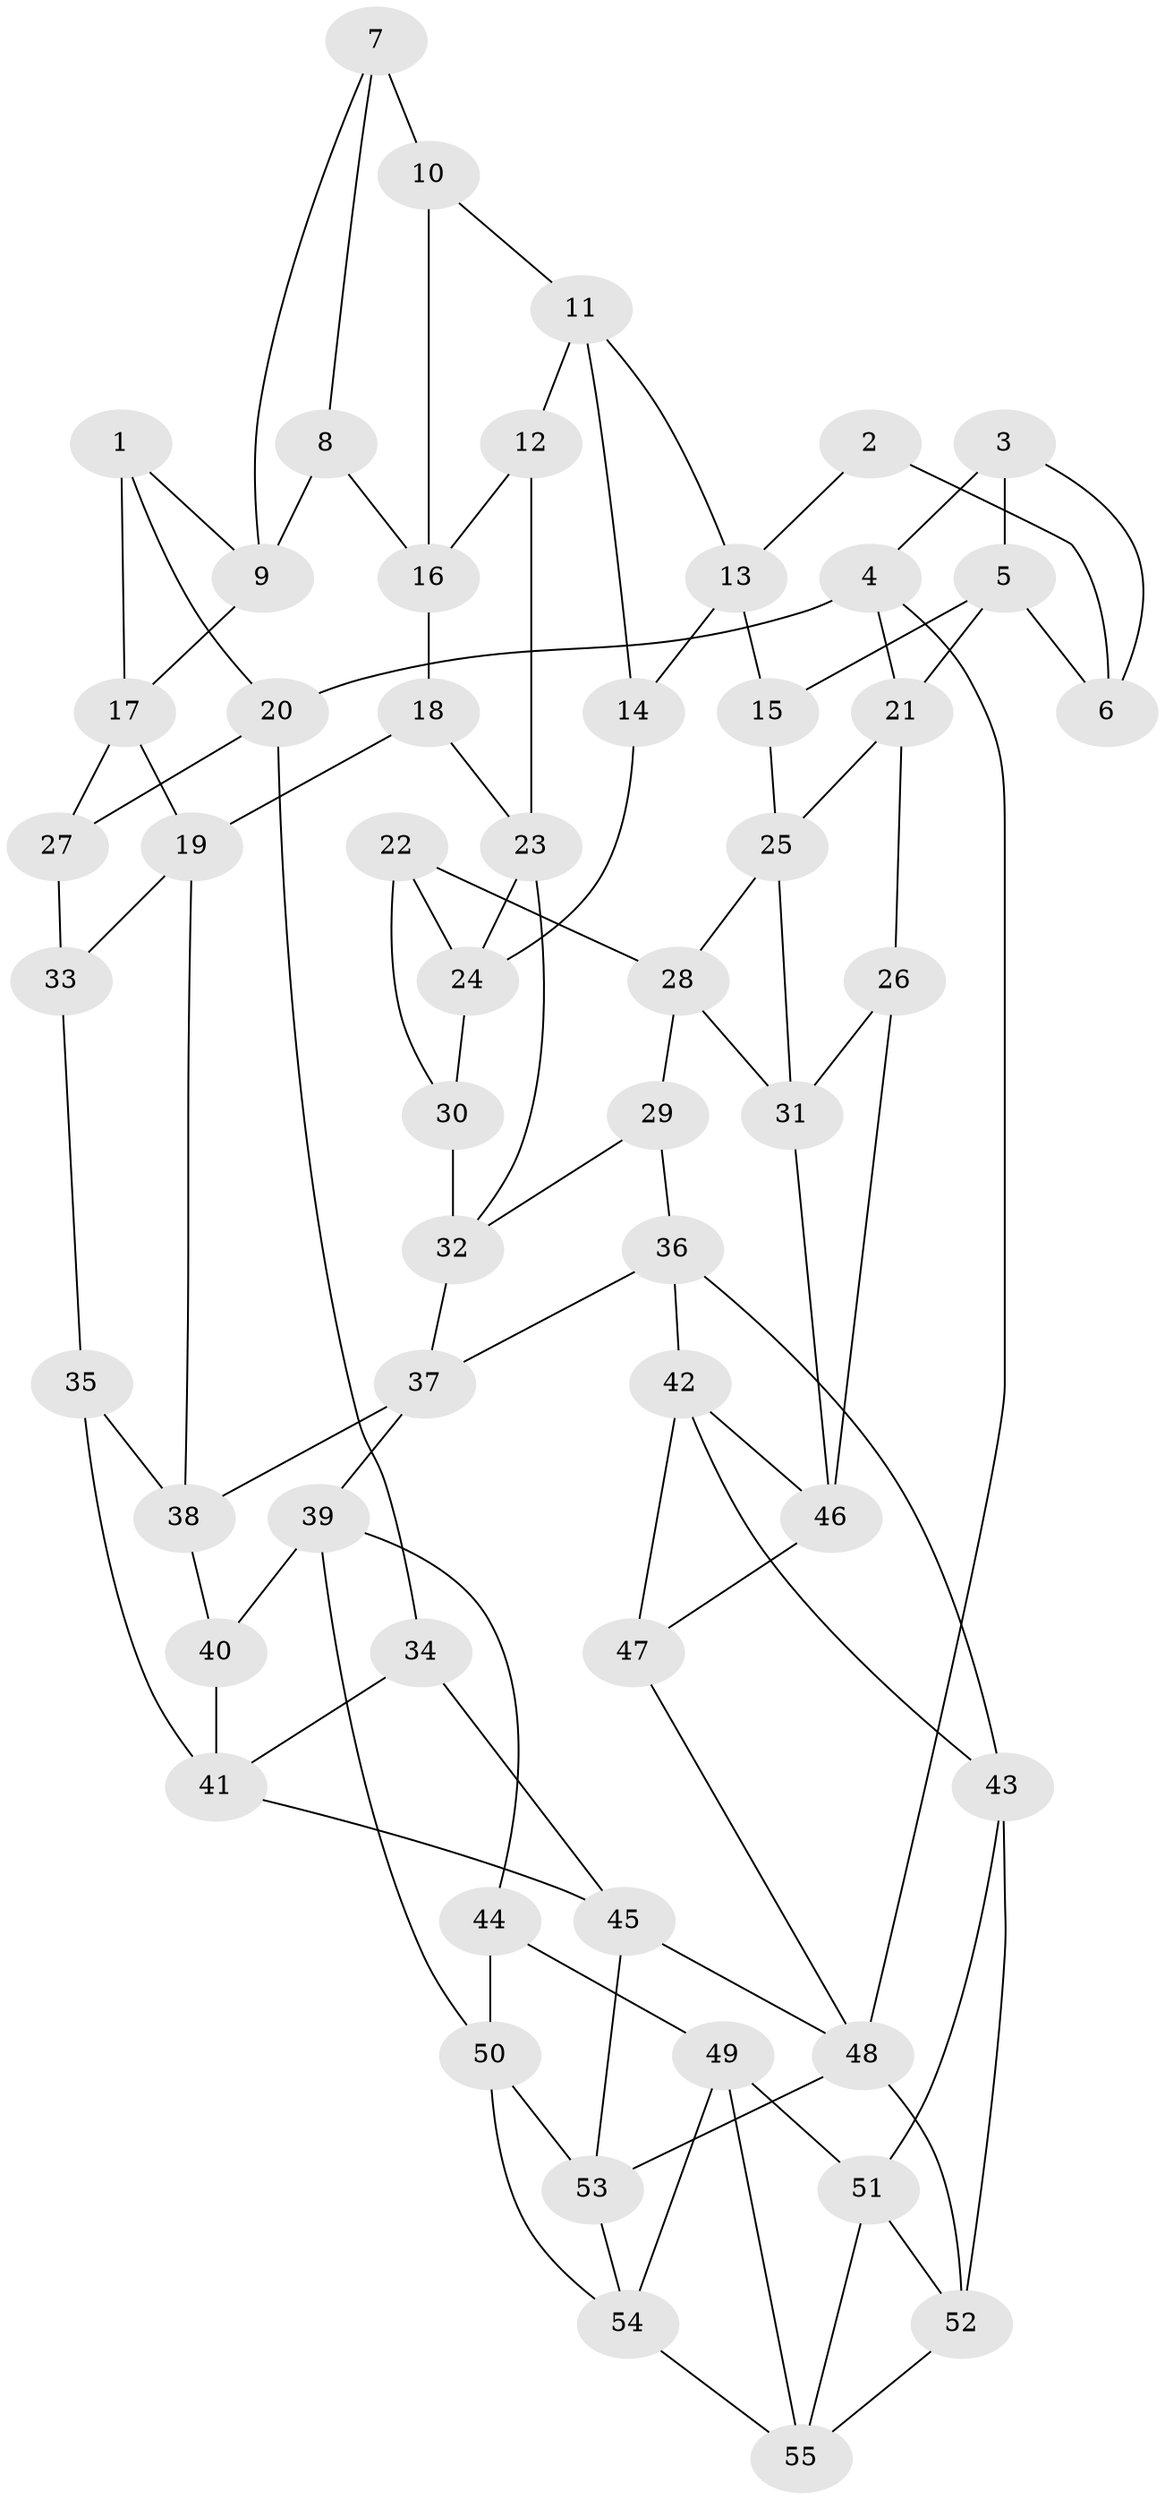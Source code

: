 // original degree distribution, {3: 0.01818181818181818, 5: 0.509090909090909, 4: 0.24545454545454545, 6: 0.22727272727272727}
// Generated by graph-tools (version 1.1) at 2025/03/03/09/25 03:03:19]
// undirected, 55 vertices, 99 edges
graph export_dot {
graph [start="1"]
  node [color=gray90,style=filled];
  1;
  2;
  3;
  4;
  5;
  6;
  7;
  8;
  9;
  10;
  11;
  12;
  13;
  14;
  15;
  16;
  17;
  18;
  19;
  20;
  21;
  22;
  23;
  24;
  25;
  26;
  27;
  28;
  29;
  30;
  31;
  32;
  33;
  34;
  35;
  36;
  37;
  38;
  39;
  40;
  41;
  42;
  43;
  44;
  45;
  46;
  47;
  48;
  49;
  50;
  51;
  52;
  53;
  54;
  55;
  1 -- 9 [weight=1.0];
  1 -- 17 [weight=1.0];
  1 -- 20 [weight=1.0];
  2 -- 6 [weight=2.0];
  2 -- 13 [weight=1.0];
  3 -- 4 [weight=2.0];
  3 -- 5 [weight=1.0];
  3 -- 6 [weight=1.0];
  4 -- 20 [weight=1.0];
  4 -- 21 [weight=1.0];
  4 -- 48 [weight=2.0];
  5 -- 6 [weight=1.0];
  5 -- 15 [weight=1.0];
  5 -- 21 [weight=1.0];
  7 -- 8 [weight=1.0];
  7 -- 9 [weight=1.0];
  7 -- 10 [weight=2.0];
  8 -- 9 [weight=1.0];
  8 -- 16 [weight=1.0];
  9 -- 17 [weight=1.0];
  10 -- 11 [weight=1.0];
  10 -- 16 [weight=1.0];
  11 -- 12 [weight=1.0];
  11 -- 13 [weight=1.0];
  11 -- 14 [weight=1.0];
  12 -- 16 [weight=1.0];
  12 -- 23 [weight=1.0];
  13 -- 14 [weight=1.0];
  13 -- 15 [weight=1.0];
  14 -- 24 [weight=1.0];
  15 -- 25 [weight=1.0];
  16 -- 18 [weight=1.0];
  17 -- 19 [weight=1.0];
  17 -- 27 [weight=1.0];
  18 -- 19 [weight=1.0];
  18 -- 23 [weight=1.0];
  19 -- 33 [weight=1.0];
  19 -- 38 [weight=1.0];
  20 -- 27 [weight=1.0];
  20 -- 34 [weight=1.0];
  21 -- 25 [weight=1.0];
  21 -- 26 [weight=1.0];
  22 -- 24 [weight=1.0];
  22 -- 28 [weight=1.0];
  22 -- 30 [weight=1.0];
  23 -- 24 [weight=1.0];
  23 -- 32 [weight=1.0];
  24 -- 30 [weight=1.0];
  25 -- 28 [weight=1.0];
  25 -- 31 [weight=1.0];
  26 -- 31 [weight=1.0];
  26 -- 46 [weight=1.0];
  27 -- 33 [weight=2.0];
  28 -- 29 [weight=1.0];
  28 -- 31 [weight=1.0];
  29 -- 32 [weight=1.0];
  29 -- 36 [weight=1.0];
  30 -- 32 [weight=2.0];
  31 -- 46 [weight=1.0];
  32 -- 37 [weight=1.0];
  33 -- 35 [weight=1.0];
  34 -- 41 [weight=1.0];
  34 -- 45 [weight=1.0];
  35 -- 38 [weight=1.0];
  35 -- 41 [weight=1.0];
  36 -- 37 [weight=1.0];
  36 -- 42 [weight=1.0];
  36 -- 43 [weight=1.0];
  37 -- 38 [weight=1.0];
  37 -- 39 [weight=1.0];
  38 -- 40 [weight=1.0];
  39 -- 40 [weight=1.0];
  39 -- 44 [weight=1.0];
  39 -- 50 [weight=1.0];
  40 -- 41 [weight=1.0];
  41 -- 45 [weight=1.0];
  42 -- 43 [weight=1.0];
  42 -- 46 [weight=1.0];
  42 -- 47 [weight=1.0];
  43 -- 51 [weight=1.0];
  43 -- 52 [weight=1.0];
  44 -- 49 [weight=1.0];
  44 -- 50 [weight=1.0];
  45 -- 48 [weight=1.0];
  45 -- 53 [weight=1.0];
  46 -- 47 [weight=1.0];
  47 -- 48 [weight=1.0];
  48 -- 52 [weight=1.0];
  48 -- 53 [weight=1.0];
  49 -- 51 [weight=1.0];
  49 -- 54 [weight=1.0];
  49 -- 55 [weight=1.0];
  50 -- 53 [weight=1.0];
  50 -- 54 [weight=1.0];
  51 -- 52 [weight=1.0];
  51 -- 55 [weight=1.0];
  52 -- 55 [weight=1.0];
  53 -- 54 [weight=1.0];
  54 -- 55 [weight=1.0];
}
